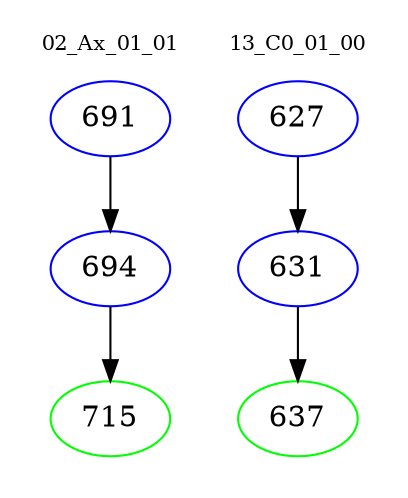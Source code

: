 digraph{
subgraph cluster_0 {
color = white
label = "02_Ax_01_01";
fontsize=10;
T0_691 [label="691", color="blue"]
T0_691 -> T0_694 [color="black"]
T0_694 [label="694", color="blue"]
T0_694 -> T0_715 [color="black"]
T0_715 [label="715", color="green"]
}
subgraph cluster_1 {
color = white
label = "13_C0_01_00";
fontsize=10;
T1_627 [label="627", color="blue"]
T1_627 -> T1_631 [color="black"]
T1_631 [label="631", color="blue"]
T1_631 -> T1_637 [color="black"]
T1_637 [label="637", color="green"]
}
}
